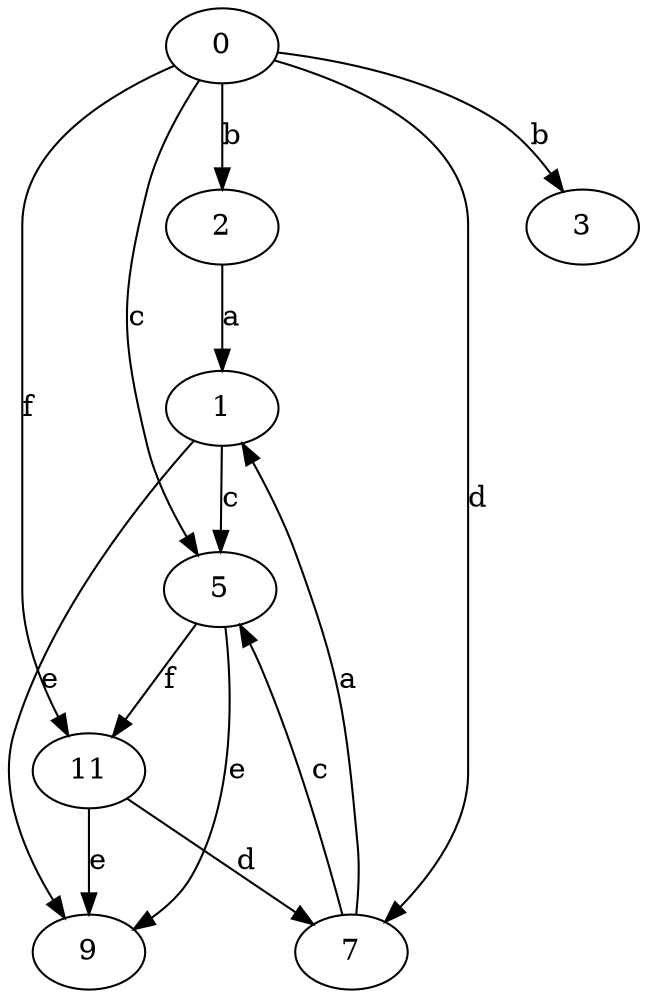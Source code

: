 strict digraph  {
0;
1;
2;
3;
5;
7;
9;
11;
0 -> 2  [label=b];
0 -> 3  [label=b];
0 -> 5  [label=c];
0 -> 7  [label=d];
0 -> 11  [label=f];
1 -> 5  [label=c];
1 -> 9  [label=e];
2 -> 1  [label=a];
5 -> 9  [label=e];
5 -> 11  [label=f];
7 -> 1  [label=a];
7 -> 5  [label=c];
11 -> 7  [label=d];
11 -> 9  [label=e];
}
